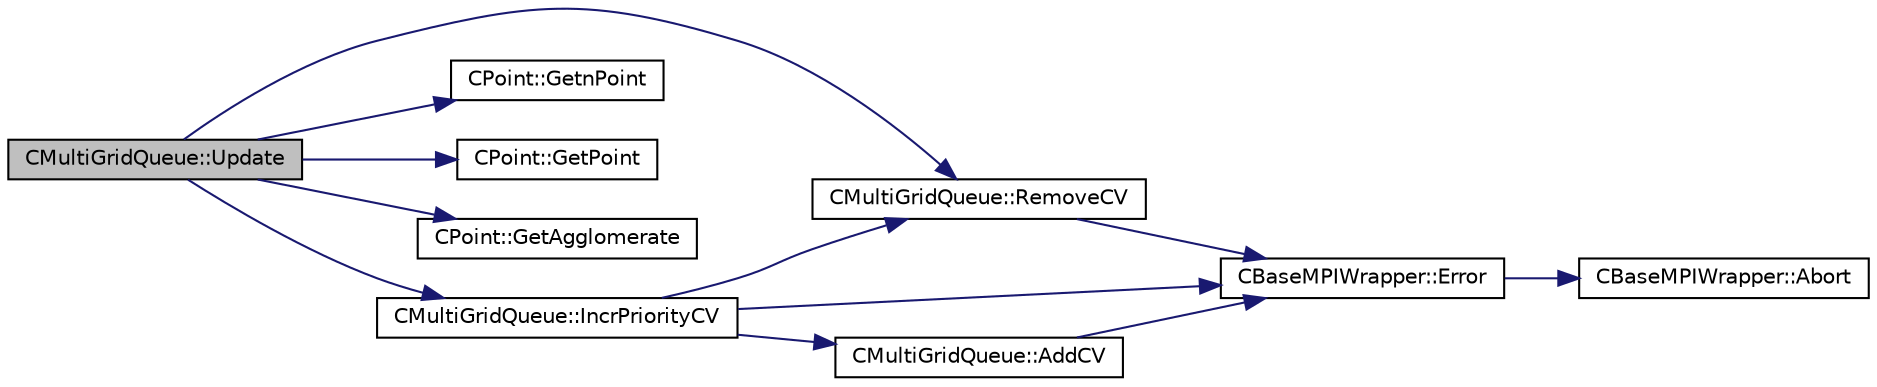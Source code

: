 digraph "CMultiGridQueue::Update"
{
  edge [fontname="Helvetica",fontsize="10",labelfontname="Helvetica",labelfontsize="10"];
  node [fontname="Helvetica",fontsize="10",shape=record];
  rankdir="LR";
  Node45 [label="CMultiGridQueue::Update",height=0.2,width=0.4,color="black", fillcolor="grey75", style="filled", fontcolor="black"];
  Node45 -> Node46 [color="midnightblue",fontsize="10",style="solid",fontname="Helvetica"];
  Node46 [label="CMultiGridQueue::RemoveCV",height=0.2,width=0.4,color="black", fillcolor="white", style="filled",URL="$class_c_multi_grid_queue.html#a38a4fa02cd45699eedc90d8dbb5aee30",tooltip="Remove a CV from the list. "];
  Node46 -> Node47 [color="midnightblue",fontsize="10",style="solid",fontname="Helvetica"];
  Node47 [label="CBaseMPIWrapper::Error",height=0.2,width=0.4,color="black", fillcolor="white", style="filled",URL="$class_c_base_m_p_i_wrapper.html#a04457c47629bda56704e6a8804833eeb"];
  Node47 -> Node48 [color="midnightblue",fontsize="10",style="solid",fontname="Helvetica"];
  Node48 [label="CBaseMPIWrapper::Abort",height=0.2,width=0.4,color="black", fillcolor="white", style="filled",URL="$class_c_base_m_p_i_wrapper.html#a21ef5681e2acb532d345e9bab173ef07"];
  Node45 -> Node49 [color="midnightblue",fontsize="10",style="solid",fontname="Helvetica"];
  Node49 [label="CPoint::GetnPoint",height=0.2,width=0.4,color="black", fillcolor="white", style="filled",URL="$class_c_point.html#adbb78f3c01711ed0349897f845e3f2d8",tooltip="Get the number of points that compose the control volume. "];
  Node45 -> Node50 [color="midnightblue",fontsize="10",style="solid",fontname="Helvetica"];
  Node50 [label="CPoint::GetPoint",height=0.2,width=0.4,color="black", fillcolor="white", style="filled",URL="$class_c_point.html#aab08fdab4e59c01d822afca5335a86af",tooltip="Get all the points that compose the control volume. "];
  Node45 -> Node51 [color="midnightblue",fontsize="10",style="solid",fontname="Helvetica"];
  Node51 [label="CPoint::GetAgglomerate",height=0.2,width=0.4,color="black", fillcolor="white", style="filled",URL="$class_c_point.html#a7fe7c80521aa21997e44214db8758db3",tooltip="Get information about if a control volume has been agglomerated. "];
  Node45 -> Node52 [color="midnightblue",fontsize="10",style="solid",fontname="Helvetica"];
  Node52 [label="CMultiGridQueue::IncrPriorityCV",height=0.2,width=0.4,color="black", fillcolor="white", style="filled",URL="$class_c_multi_grid_queue.html#ab0d5fdd640dcf60a90b1295cf0c0c0fb",tooltip="Increase the priority of the CV. "];
  Node52 -> Node47 [color="midnightblue",fontsize="10",style="solid",fontname="Helvetica"];
  Node52 -> Node46 [color="midnightblue",fontsize="10",style="solid",fontname="Helvetica"];
  Node52 -> Node53 [color="midnightblue",fontsize="10",style="solid",fontname="Helvetica"];
  Node53 [label="CMultiGridQueue::AddCV",height=0.2,width=0.4,color="black", fillcolor="white", style="filled",URL="$class_c_multi_grid_queue.html#aa6923c4c0cf472a78b2a1362f71c6b78",tooltip="Add a new CV to the list. "];
  Node53 -> Node47 [color="midnightblue",fontsize="10",style="solid",fontname="Helvetica"];
}
